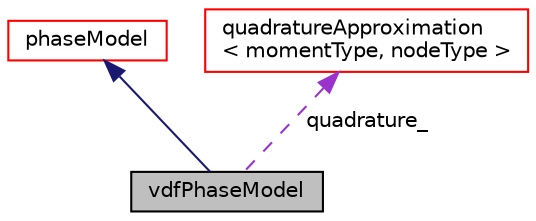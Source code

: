 digraph "vdfPhaseModel"
{
  bgcolor="transparent";
  edge [fontname="Helvetica",fontsize="10",labelfontname="Helvetica",labelfontsize="10"];
  node [fontname="Helvetica",fontsize="10",shape=record];
  Node4 [label="vdfPhaseModel",height=0.2,width=0.4,color="black", fillcolor="grey75", style="filled", fontcolor="black"];
  Node5 -> Node4 [dir="back",color="midnightblue",fontsize="10",style="solid",fontname="Helvetica"];
  Node5 [label="phaseModel",height=0.2,width=0.4,color="red",URL="$a02784.html",tooltip="Base class for a moving phase model. Functions are made so that the class can be abstracted to a poly..."];
  Node10 -> Node4 [dir="back",color="darkorchid3",fontsize="10",style="dashed",label=" quadrature_" ,fontname="Helvetica"];
  Node10 [label="quadratureApproximation\l\< momentType, nodeType \>",height=0.2,width=0.4,color="red",URL="$a02236.html",tooltip="Provides storage for the moments and the corresponding quadrature approximation of a distribution fun..."];
}
